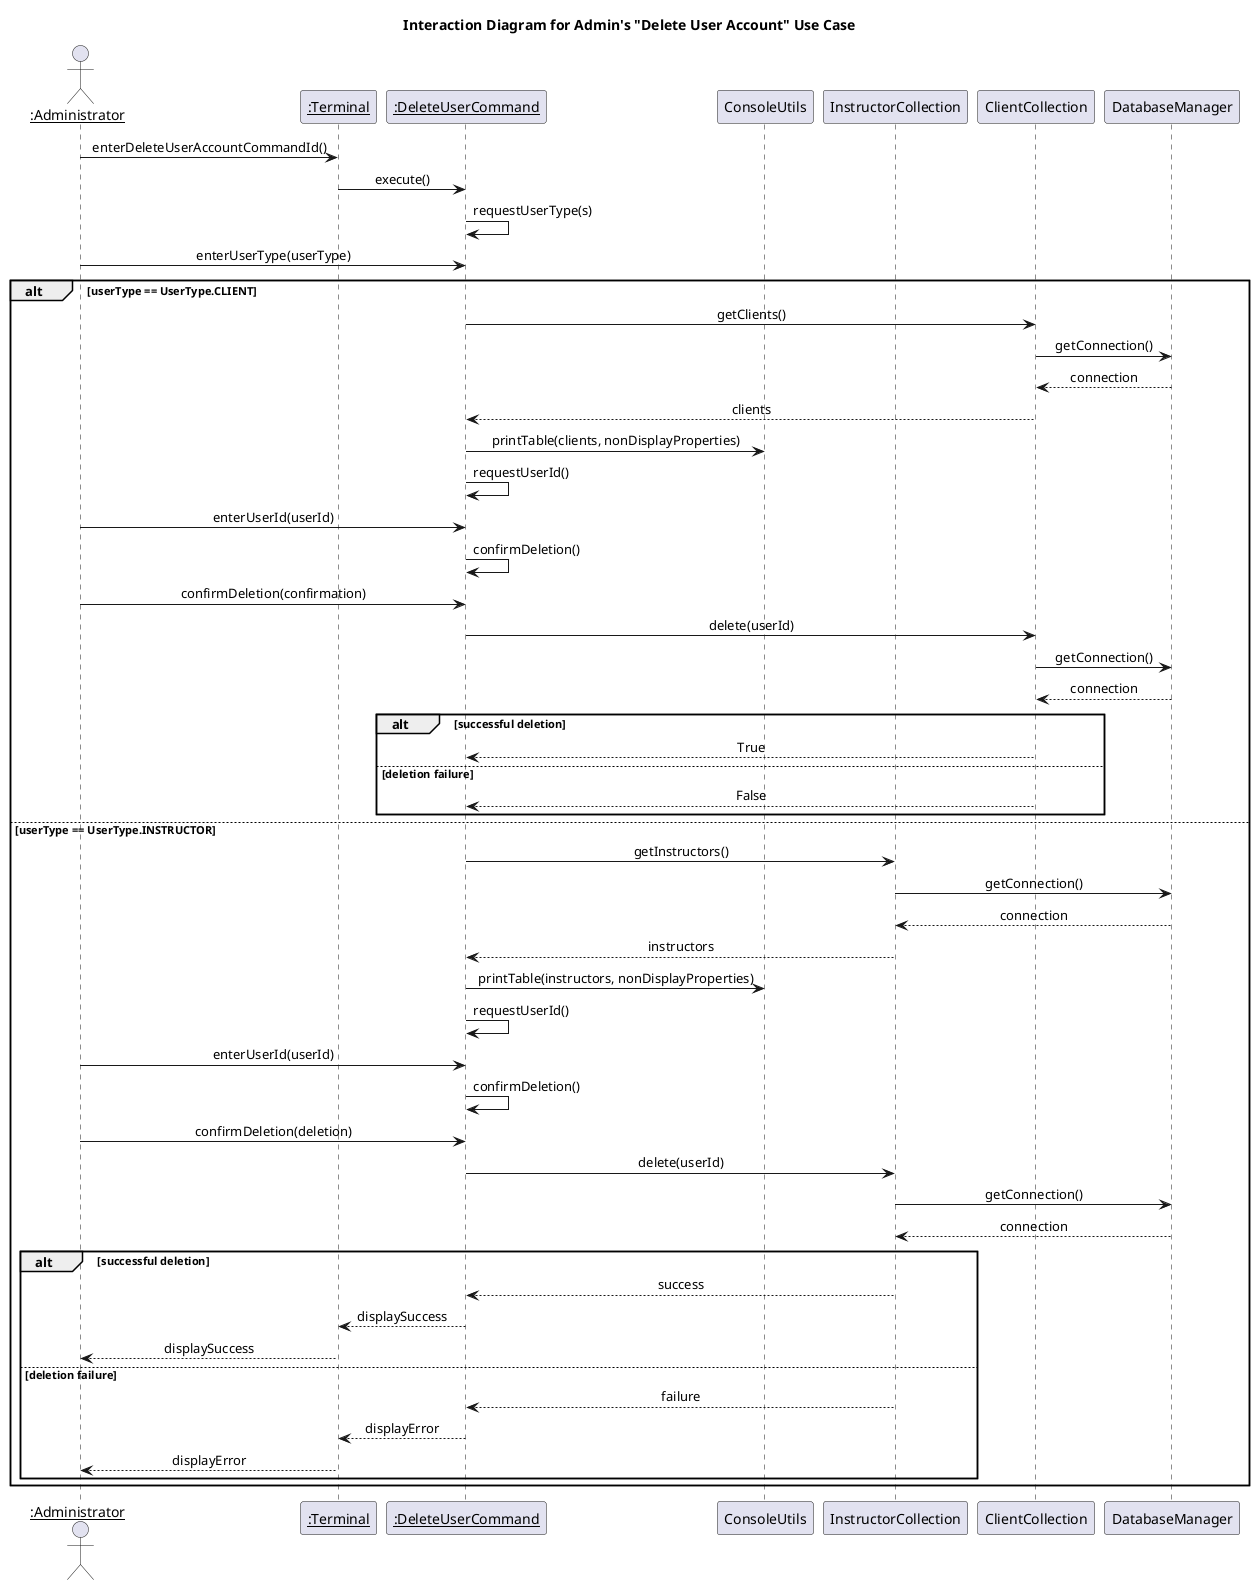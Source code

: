 @startuml Interaction Diagram for Admin's "Delete User Account" Use Case
title Interaction Diagram for Admin's "Delete User Account" Use Case
skinparam sequenceMessageAlignment center

actor "<u>:Administrator" as admin
participant "<u>:Terminal" as terminal
participant "<u>:DeleteUserCommand" as command
participant "ConsoleUtils" as consoleUtils
participant "InstructorCollection" as instructorCollection
participant "ClientCollection" as clientCollection
participant "DatabaseManager" as databaseManager

admin -> terminal : enterDeleteUserAccountCommandId()
terminal -> command : execute()
command -> command : requestUserType(s)
admin -> command : enterUserType(userType)
alt userType == UserType.CLIENT
    command -> clientCollection : getClients()
    clientCollection -> databaseManager : getConnection()
    databaseManager --> clientCollection : connection
    clientCollection --> command : clients
    command -> consoleUtils : printTable(clients, nonDisplayProperties)
    command -> command : requestUserId()
    admin -> command : enterUserId(userId)
    command -> command : confirmDeletion()
    admin -> command : confirmDeletion(confirmation)
    command -> clientCollection : delete(userId)
    clientCollection -> databaseManager : getConnection()
    databaseManager --> clientCollection : connection
    alt successful deletion 
        clientCollection --> command : True
    else deletion failure
        clientCollection --> command : False
    end
else userType == UserType.INSTRUCTOR
    command -> instructorCollection : getInstructors()
    instructorCollection -> databaseManager : getConnection()
    databaseManager --> instructorCollection : connection
    instructorCollection --> command : instructors
    command -> consoleUtils : printTable(instructors, nonDisplayProperties)
    command -> command : requestUserId()
    admin -> command : enterUserId(userId)
    command -> command : confirmDeletion()
    admin -> command : confirmDeletion(deletion)
    command -> instructorCollection : delete(userId)
    instructorCollection -> databaseManager : getConnection()
    databaseManager --> instructorCollection : connection
    alt successful deletion 
        instructorCollection --> command : success
        command --> terminal : displaySuccess
        terminal --> admin : displaySuccess
    else deletion failure
        instructorCollection --> command : failure
        command --> terminal : displayError
        terminal --> admin : displayError
    end
end
@enduml